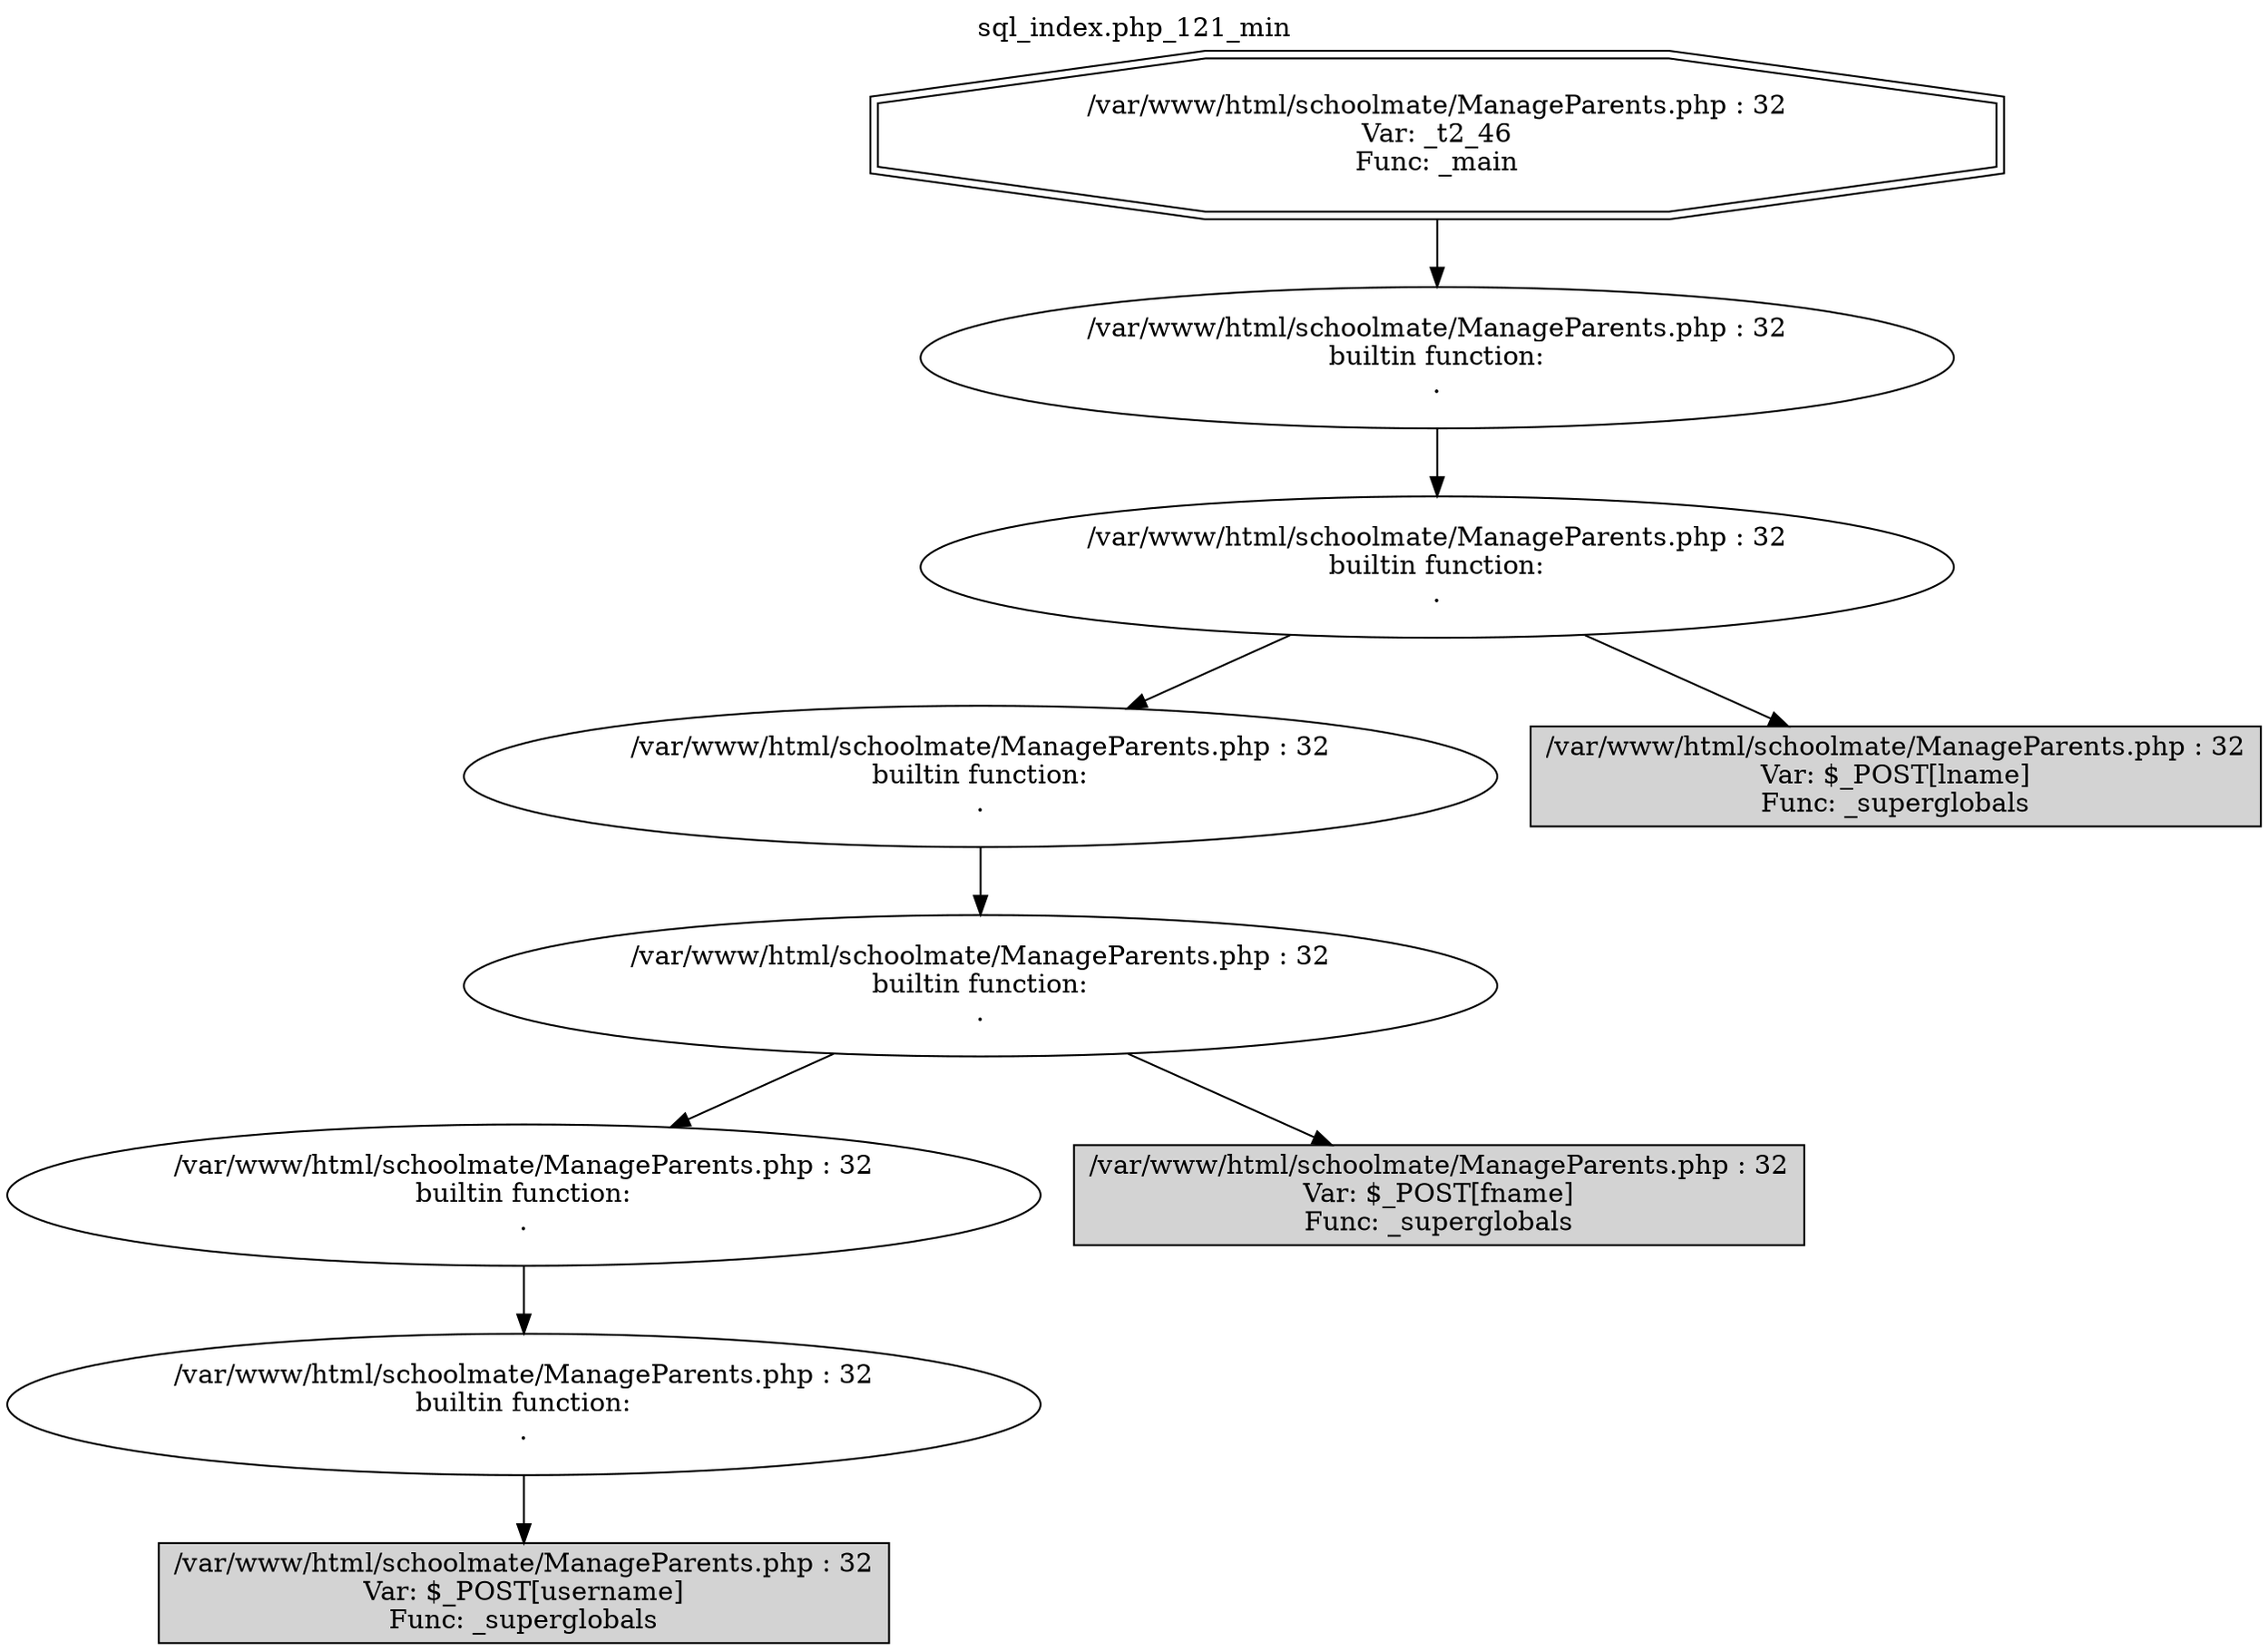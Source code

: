 digraph cfg {
  label="sql_index.php_121_min";
  labelloc=t;
  n1 [shape=doubleoctagon, label="/var/www/html/schoolmate/ManageParents.php : 32\nVar: _t2_46\nFunc: _main\n"];
  n2 [shape=ellipse, label="/var/www/html/schoolmate/ManageParents.php : 32\nbuiltin function:\n.\n"];
  n3 [shape=ellipse, label="/var/www/html/schoolmate/ManageParents.php : 32\nbuiltin function:\n.\n"];
  n4 [shape=ellipse, label="/var/www/html/schoolmate/ManageParents.php : 32\nbuiltin function:\n.\n"];
  n5 [shape=ellipse, label="/var/www/html/schoolmate/ManageParents.php : 32\nbuiltin function:\n.\n"];
  n6 [shape=ellipse, label="/var/www/html/schoolmate/ManageParents.php : 32\nbuiltin function:\n.\n"];
  n7 [shape=ellipse, label="/var/www/html/schoolmate/ManageParents.php : 32\nbuiltin function:\n.\n"];
  n8 [shape=box, label="/var/www/html/schoolmate/ManageParents.php : 32\nVar: $_POST[username]\nFunc: _superglobals\n",style=filled];
  n9 [shape=box, label="/var/www/html/schoolmate/ManageParents.php : 32\nVar: $_POST[fname]\nFunc: _superglobals\n",style=filled];
  n10 [shape=box, label="/var/www/html/schoolmate/ManageParents.php : 32\nVar: $_POST[lname]\nFunc: _superglobals\n",style=filled];
  n1 -> n2;
  n2 -> n3;
  n3 -> n4;
  n3 -> n10;
  n4 -> n5;
  n5 -> n6;
  n5 -> n9;
  n6 -> n7;
  n7 -> n8;
}
